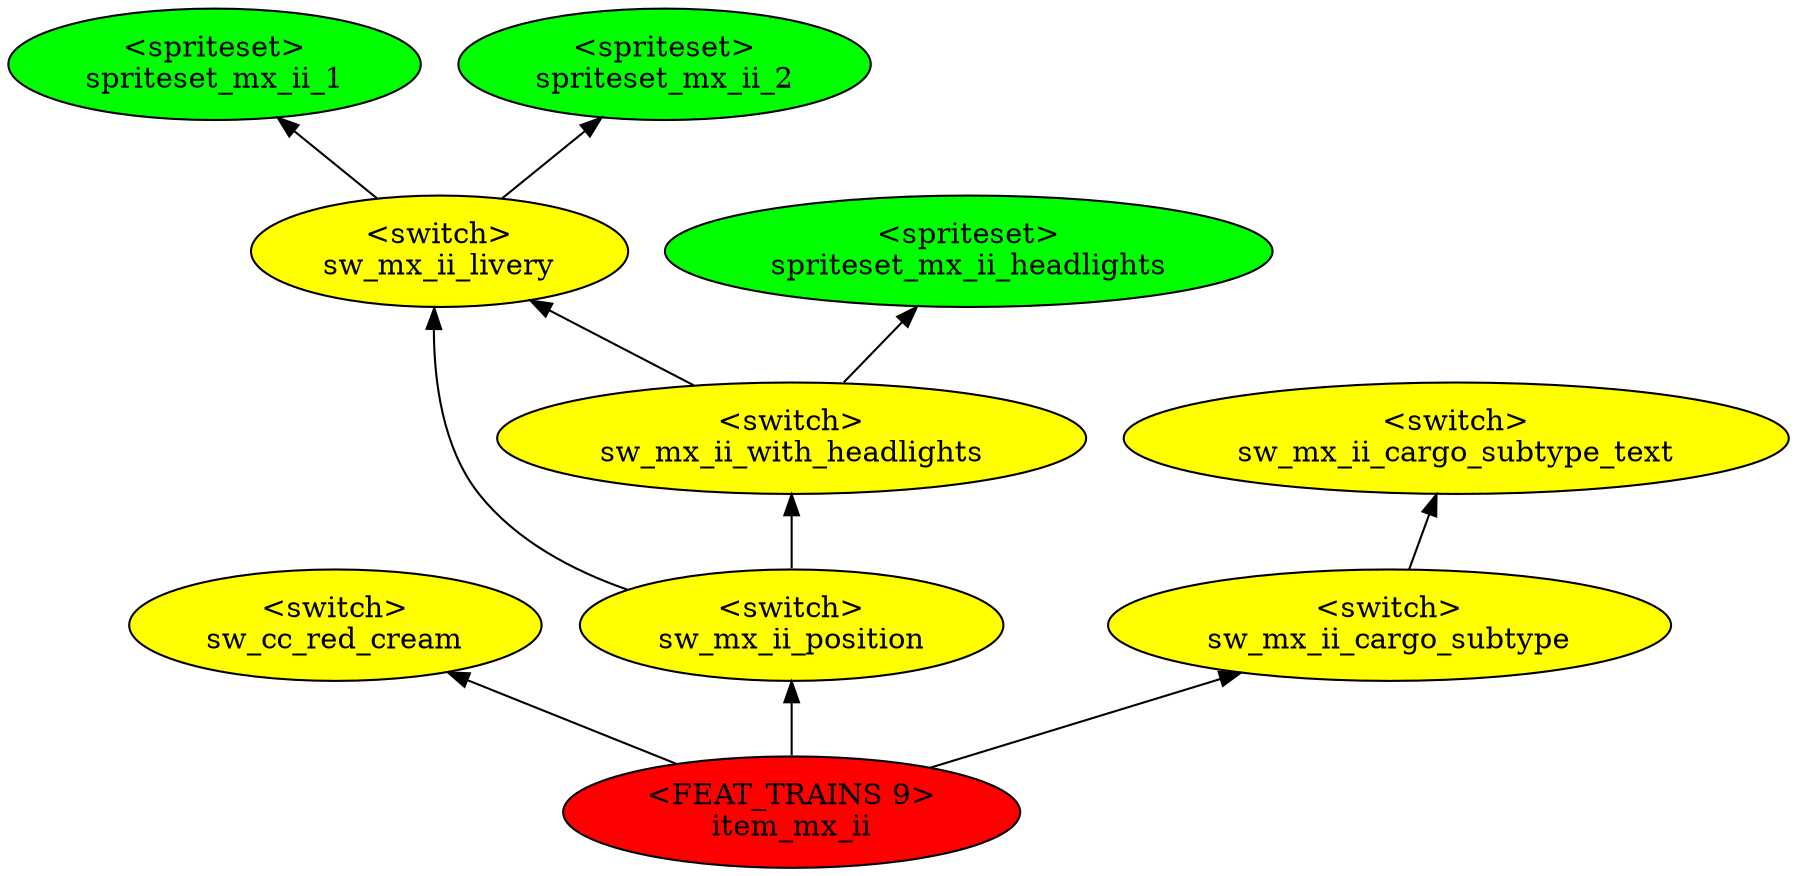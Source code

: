 digraph {
rankdir="BT"
sw_cc_red_cream [fillcolor=yellow style="filled" label="<switch>\nsw_cc_red_cream"]
spriteset_mx_ii_1 [fillcolor=green style="filled" label="<spriteset>\nspriteset_mx_ii_1"]
spriteset_mx_ii_2 [fillcolor=green style="filled" label="<spriteset>\nspriteset_mx_ii_2"]
spriteset_mx_ii_headlights [fillcolor=green style="filled" label="<spriteset>\nspriteset_mx_ii_headlights"]
sw_mx_ii_livery [fillcolor=yellow style="filled" label="<switch>\nsw_mx_ii_livery"]
sw_mx_ii_with_headlights [fillcolor=yellow style="filled" label="<switch>\nsw_mx_ii_with_headlights"]
sw_mx_ii_position [fillcolor=yellow style="filled" label="<switch>\nsw_mx_ii_position"]
sw_mx_ii_cargo_subtype_text [fillcolor=yellow style="filled" label="<switch>\nsw_mx_ii_cargo_subtype_text"]
sw_mx_ii_cargo_subtype [fillcolor=yellow style="filled" label="<switch>\nsw_mx_ii_cargo_subtype"]
item_mx_ii [fillcolor=red style="filled" label="<FEAT_TRAINS 9>\nitem_mx_ii"]
item_mx_ii->sw_mx_ii_cargo_subtype
item_mx_ii->sw_mx_ii_position
sw_mx_ii_livery->spriteset_mx_ii_1
sw_mx_ii_with_headlights->sw_mx_ii_livery
item_mx_ii->sw_cc_red_cream
sw_mx_ii_position->sw_mx_ii_with_headlights
sw_mx_ii_livery->spriteset_mx_ii_2
sw_mx_ii_cargo_subtype->sw_mx_ii_cargo_subtype_text
sw_mx_ii_position->sw_mx_ii_livery
sw_mx_ii_with_headlights->spriteset_mx_ii_headlights
}
